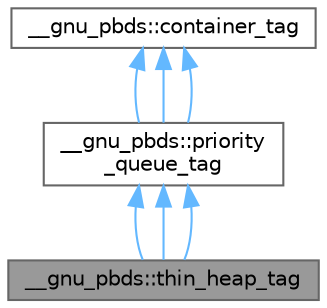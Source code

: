 digraph "__gnu_pbds::thin_heap_tag"
{
 // LATEX_PDF_SIZE
  bgcolor="transparent";
  edge [fontname=Helvetica,fontsize=10,labelfontname=Helvetica,labelfontsize=10];
  node [fontname=Helvetica,fontsize=10,shape=box,height=0.2,width=0.4];
  Node1 [id="Node000001",label="__gnu_pbds::thin_heap_tag",height=0.2,width=0.4,color="gray40", fillcolor="grey60", style="filled", fontcolor="black",tooltip="Thin heap."];
  Node2 -> Node1 [id="edge13_Node000001_Node000002",dir="back",color="steelblue1",style="solid",tooltip=" "];
  Node2 [id="Node000002",label="__gnu_pbds::priority\l_queue_tag",height=0.2,width=0.4,color="gray40", fillcolor="white", style="filled",URL="$struct____gnu__pbds_1_1priority__queue__tag.html",tooltip="Basic priority-queue."];
  Node3 -> Node2 [id="edge14_Node000002_Node000003",dir="back",color="steelblue1",style="solid",tooltip=" "];
  Node3 [id="Node000003",label="__gnu_pbds::container_tag",height=0.2,width=0.4,color="gray40", fillcolor="white", style="filled",URL="$struct____gnu__pbds_1_1container__tag.html",tooltip="Base data structure tag."];
  Node3 -> Node2 [id="edge15_Node000002_Node000003",dir="back",color="steelblue1",style="solid",tooltip=" "];
  Node3 -> Node2 [id="edge16_Node000002_Node000003",dir="back",color="steelblue1",style="solid",tooltip=" "];
  Node2 -> Node1 [id="edge17_Node000001_Node000002",dir="back",color="steelblue1",style="solid",tooltip=" "];
  Node2 -> Node1 [id="edge18_Node000001_Node000002",dir="back",color="steelblue1",style="solid",tooltip=" "];
}
